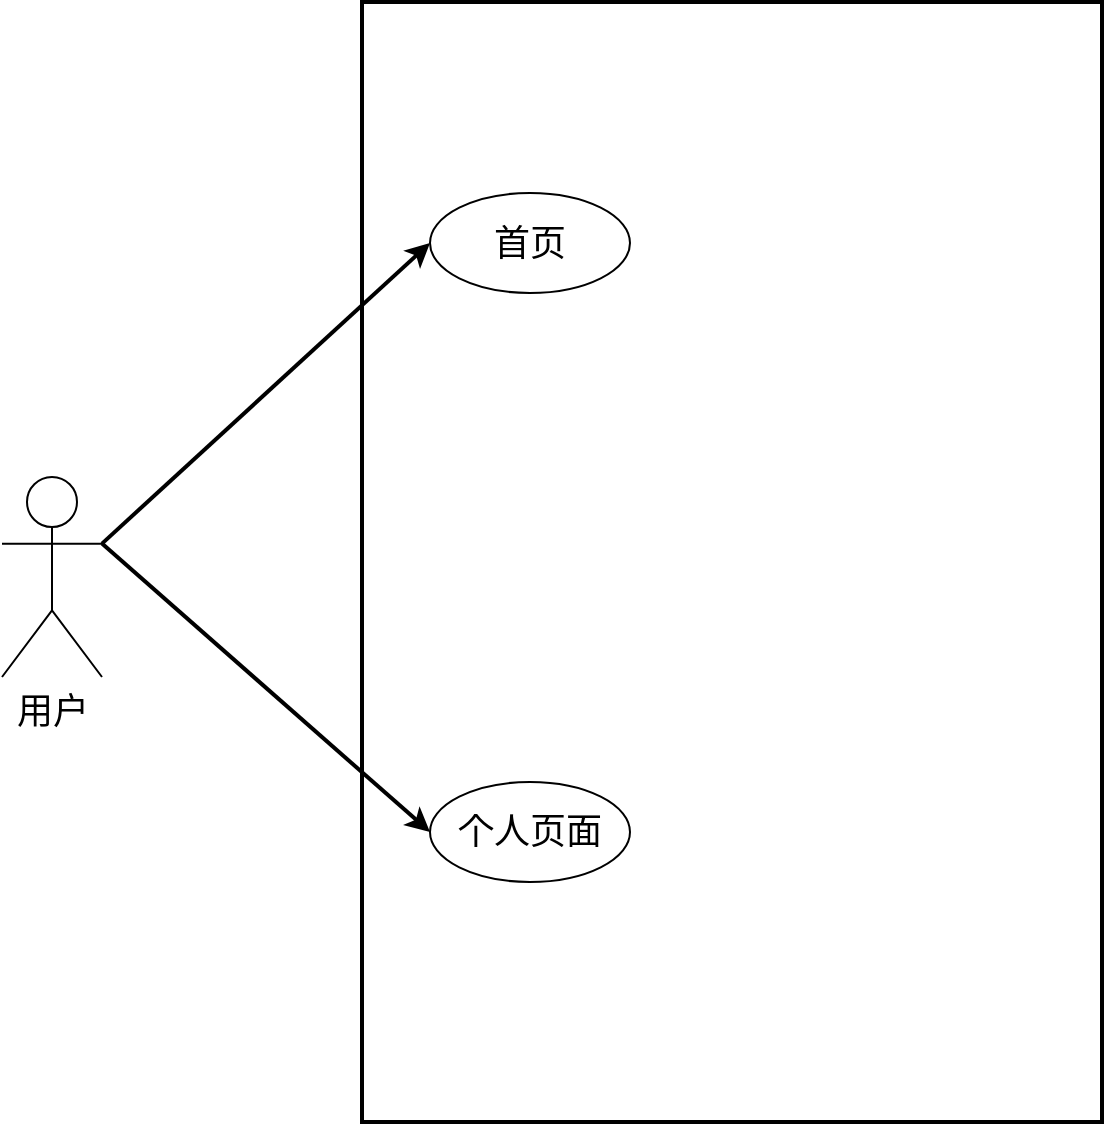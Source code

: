 <mxfile version="24.4.14" type="github">
  <diagram name="第 1 页" id="G_-WLCnUa0WzaMfeG8KN">
    <mxGraphModel dx="1434" dy="1925" grid="1" gridSize="10" guides="1" tooltips="1" connect="1" arrows="1" fold="1" page="1" pageScale="1" pageWidth="827" pageHeight="1169" math="0" shadow="0">
      <root>
        <mxCell id="0" />
        <mxCell id="1" parent="0" />
        <mxCell id="aesuAlMHfipvGWI38JMw-1" value="&lt;font style=&quot;font-size: 18px;&quot;&gt;用户&lt;/font&gt;" style="shape=umlActor;verticalLabelPosition=bottom;verticalAlign=top;html=1;outlineConnect=0;" vertex="1" parent="1">
          <mxGeometry x="100" y="-492.5" width="50" height="100" as="geometry" />
        </mxCell>
        <mxCell id="aesuAlMHfipvGWI38JMw-5" value="" style="rounded=0;whiteSpace=wrap;html=1;strokeWidth=2;" vertex="1" parent="1">
          <mxGeometry x="280" y="-730" width="370" height="560" as="geometry" />
        </mxCell>
        <mxCell id="aesuAlMHfipvGWI38JMw-6" value="&lt;font style=&quot;font-size: 18px;&quot;&gt;首页&lt;/font&gt;" style="ellipse;whiteSpace=wrap;html=1;" vertex="1" parent="1">
          <mxGeometry x="314" y="-634.5" width="100" height="50" as="geometry" />
        </mxCell>
        <mxCell id="aesuAlMHfipvGWI38JMw-8" value="&lt;span style=&quot;font-size: 18px;&quot;&gt;个人页面&lt;/span&gt;" style="ellipse;whiteSpace=wrap;html=1;" vertex="1" parent="1">
          <mxGeometry x="314" y="-340" width="100" height="50" as="geometry" />
        </mxCell>
        <mxCell id="aesuAlMHfipvGWI38JMw-11" style="rounded=0;orthogonalLoop=1;jettySize=auto;html=1;entryX=0;entryY=0.5;entryDx=0;entryDy=0;strokeWidth=2;exitX=1;exitY=0.333;exitDx=0;exitDy=0;exitPerimeter=0;" edge="1" parent="1" source="aesuAlMHfipvGWI38JMw-1" target="aesuAlMHfipvGWI38JMw-6">
          <mxGeometry relative="1" as="geometry">
            <mxPoint x="160" y="-530" as="sourcePoint" />
          </mxGeometry>
        </mxCell>
        <mxCell id="aesuAlMHfipvGWI38JMw-12" style="rounded=0;orthogonalLoop=1;jettySize=auto;html=1;entryX=0;entryY=0.5;entryDx=0;entryDy=0;strokeWidth=2;exitX=1;exitY=0.333;exitDx=0;exitDy=0;exitPerimeter=0;" edge="1" parent="1" source="aesuAlMHfipvGWI38JMw-1" target="aesuAlMHfipvGWI38JMw-8">
          <mxGeometry relative="1" as="geometry">
            <mxPoint x="160" y="-455" as="sourcePoint" />
            <mxPoint x="324" y="-599" as="targetPoint" />
          </mxGeometry>
        </mxCell>
      </root>
    </mxGraphModel>
  </diagram>
</mxfile>
